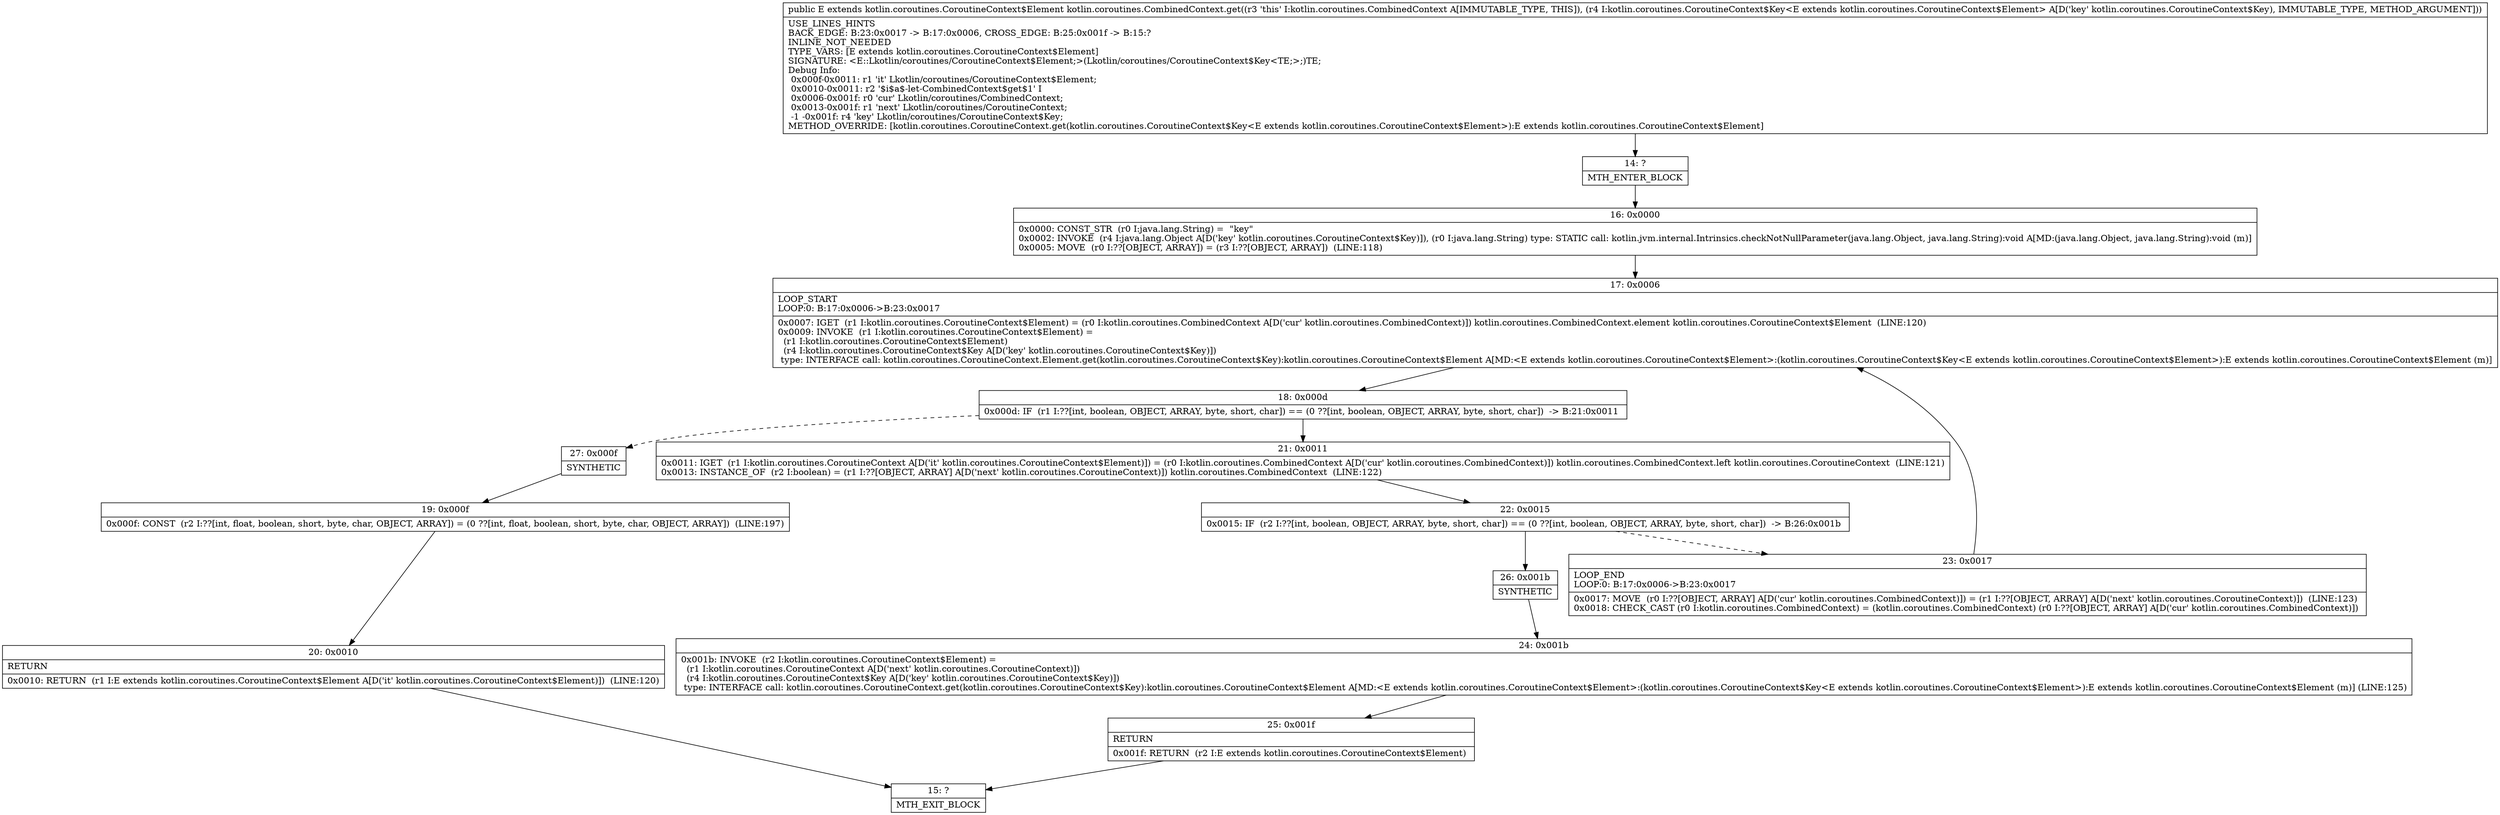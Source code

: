 digraph "CFG forkotlin.coroutines.CombinedContext.get(Lkotlin\/coroutines\/CoroutineContext$Key;)Lkotlin\/coroutines\/CoroutineContext$Element;" {
Node_14 [shape=record,label="{14\:\ ?|MTH_ENTER_BLOCK\l}"];
Node_16 [shape=record,label="{16\:\ 0x0000|0x0000: CONST_STR  (r0 I:java.lang.String) =  \"key\" \l0x0002: INVOKE  (r4 I:java.lang.Object A[D('key' kotlin.coroutines.CoroutineContext$Key)]), (r0 I:java.lang.String) type: STATIC call: kotlin.jvm.internal.Intrinsics.checkNotNullParameter(java.lang.Object, java.lang.String):void A[MD:(java.lang.Object, java.lang.String):void (m)]\l0x0005: MOVE  (r0 I:??[OBJECT, ARRAY]) = (r3 I:??[OBJECT, ARRAY])  (LINE:118)\l}"];
Node_17 [shape=record,label="{17\:\ 0x0006|LOOP_START\lLOOP:0: B:17:0x0006\-\>B:23:0x0017\l|0x0007: IGET  (r1 I:kotlin.coroutines.CoroutineContext$Element) = (r0 I:kotlin.coroutines.CombinedContext A[D('cur' kotlin.coroutines.CombinedContext)]) kotlin.coroutines.CombinedContext.element kotlin.coroutines.CoroutineContext$Element  (LINE:120)\l0x0009: INVOKE  (r1 I:kotlin.coroutines.CoroutineContext$Element) = \l  (r1 I:kotlin.coroutines.CoroutineContext$Element)\l  (r4 I:kotlin.coroutines.CoroutineContext$Key A[D('key' kotlin.coroutines.CoroutineContext$Key)])\l type: INTERFACE call: kotlin.coroutines.CoroutineContext.Element.get(kotlin.coroutines.CoroutineContext$Key):kotlin.coroutines.CoroutineContext$Element A[MD:\<E extends kotlin.coroutines.CoroutineContext$Element\>:(kotlin.coroutines.CoroutineContext$Key\<E extends kotlin.coroutines.CoroutineContext$Element\>):E extends kotlin.coroutines.CoroutineContext$Element (m)]\l}"];
Node_18 [shape=record,label="{18\:\ 0x000d|0x000d: IF  (r1 I:??[int, boolean, OBJECT, ARRAY, byte, short, char]) == (0 ??[int, boolean, OBJECT, ARRAY, byte, short, char])  \-\> B:21:0x0011 \l}"];
Node_21 [shape=record,label="{21\:\ 0x0011|0x0011: IGET  (r1 I:kotlin.coroutines.CoroutineContext A[D('it' kotlin.coroutines.CoroutineContext$Element)]) = (r0 I:kotlin.coroutines.CombinedContext A[D('cur' kotlin.coroutines.CombinedContext)]) kotlin.coroutines.CombinedContext.left kotlin.coroutines.CoroutineContext  (LINE:121)\l0x0013: INSTANCE_OF  (r2 I:boolean) = (r1 I:??[OBJECT, ARRAY] A[D('next' kotlin.coroutines.CoroutineContext)]) kotlin.coroutines.CombinedContext  (LINE:122)\l}"];
Node_22 [shape=record,label="{22\:\ 0x0015|0x0015: IF  (r2 I:??[int, boolean, OBJECT, ARRAY, byte, short, char]) == (0 ??[int, boolean, OBJECT, ARRAY, byte, short, char])  \-\> B:26:0x001b \l}"];
Node_23 [shape=record,label="{23\:\ 0x0017|LOOP_END\lLOOP:0: B:17:0x0006\-\>B:23:0x0017\l|0x0017: MOVE  (r0 I:??[OBJECT, ARRAY] A[D('cur' kotlin.coroutines.CombinedContext)]) = (r1 I:??[OBJECT, ARRAY] A[D('next' kotlin.coroutines.CoroutineContext)])  (LINE:123)\l0x0018: CHECK_CAST (r0 I:kotlin.coroutines.CombinedContext) = (kotlin.coroutines.CombinedContext) (r0 I:??[OBJECT, ARRAY] A[D('cur' kotlin.coroutines.CombinedContext)]) \l}"];
Node_26 [shape=record,label="{26\:\ 0x001b|SYNTHETIC\l}"];
Node_24 [shape=record,label="{24\:\ 0x001b|0x001b: INVOKE  (r2 I:kotlin.coroutines.CoroutineContext$Element) = \l  (r1 I:kotlin.coroutines.CoroutineContext A[D('next' kotlin.coroutines.CoroutineContext)])\l  (r4 I:kotlin.coroutines.CoroutineContext$Key A[D('key' kotlin.coroutines.CoroutineContext$Key)])\l type: INTERFACE call: kotlin.coroutines.CoroutineContext.get(kotlin.coroutines.CoroutineContext$Key):kotlin.coroutines.CoroutineContext$Element A[MD:\<E extends kotlin.coroutines.CoroutineContext$Element\>:(kotlin.coroutines.CoroutineContext$Key\<E extends kotlin.coroutines.CoroutineContext$Element\>):E extends kotlin.coroutines.CoroutineContext$Element (m)] (LINE:125)\l}"];
Node_25 [shape=record,label="{25\:\ 0x001f|RETURN\l|0x001f: RETURN  (r2 I:E extends kotlin.coroutines.CoroutineContext$Element) \l}"];
Node_15 [shape=record,label="{15\:\ ?|MTH_EXIT_BLOCK\l}"];
Node_27 [shape=record,label="{27\:\ 0x000f|SYNTHETIC\l}"];
Node_19 [shape=record,label="{19\:\ 0x000f|0x000f: CONST  (r2 I:??[int, float, boolean, short, byte, char, OBJECT, ARRAY]) = (0 ??[int, float, boolean, short, byte, char, OBJECT, ARRAY])  (LINE:197)\l}"];
Node_20 [shape=record,label="{20\:\ 0x0010|RETURN\l|0x0010: RETURN  (r1 I:E extends kotlin.coroutines.CoroutineContext$Element A[D('it' kotlin.coroutines.CoroutineContext$Element)])  (LINE:120)\l}"];
MethodNode[shape=record,label="{public E extends kotlin.coroutines.CoroutineContext$Element kotlin.coroutines.CombinedContext.get((r3 'this' I:kotlin.coroutines.CombinedContext A[IMMUTABLE_TYPE, THIS]), (r4 I:kotlin.coroutines.CoroutineContext$Key\<E extends kotlin.coroutines.CoroutineContext$Element\> A[D('key' kotlin.coroutines.CoroutineContext$Key), IMMUTABLE_TYPE, METHOD_ARGUMENT]))  | USE_LINES_HINTS\lBACK_EDGE: B:23:0x0017 \-\> B:17:0x0006, CROSS_EDGE: B:25:0x001f \-\> B:15:?\lINLINE_NOT_NEEDED\lTYPE_VARS: [E extends kotlin.coroutines.CoroutineContext$Element]\lSIGNATURE: \<E::Lkotlin\/coroutines\/CoroutineContext$Element;\>(Lkotlin\/coroutines\/CoroutineContext$Key\<TE;\>;)TE;\lDebug Info:\l  0x000f\-0x0011: r1 'it' Lkotlin\/coroutines\/CoroutineContext$Element;\l  0x0010\-0x0011: r2 '$i$a$\-let\-CombinedContext$get$1' I\l  0x0006\-0x001f: r0 'cur' Lkotlin\/coroutines\/CombinedContext;\l  0x0013\-0x001f: r1 'next' Lkotlin\/coroutines\/CoroutineContext;\l  \-1 \-0x001f: r4 'key' Lkotlin\/coroutines\/CoroutineContext$Key;\lMETHOD_OVERRIDE: [kotlin.coroutines.CoroutineContext.get(kotlin.coroutines.CoroutineContext$Key\<E extends kotlin.coroutines.CoroutineContext$Element\>):E extends kotlin.coroutines.CoroutineContext$Element]\l}"];
MethodNode -> Node_14;Node_14 -> Node_16;
Node_16 -> Node_17;
Node_17 -> Node_18;
Node_18 -> Node_21;
Node_18 -> Node_27[style=dashed];
Node_21 -> Node_22;
Node_22 -> Node_23[style=dashed];
Node_22 -> Node_26;
Node_23 -> Node_17;
Node_26 -> Node_24;
Node_24 -> Node_25;
Node_25 -> Node_15;
Node_27 -> Node_19;
Node_19 -> Node_20;
Node_20 -> Node_15;
}

